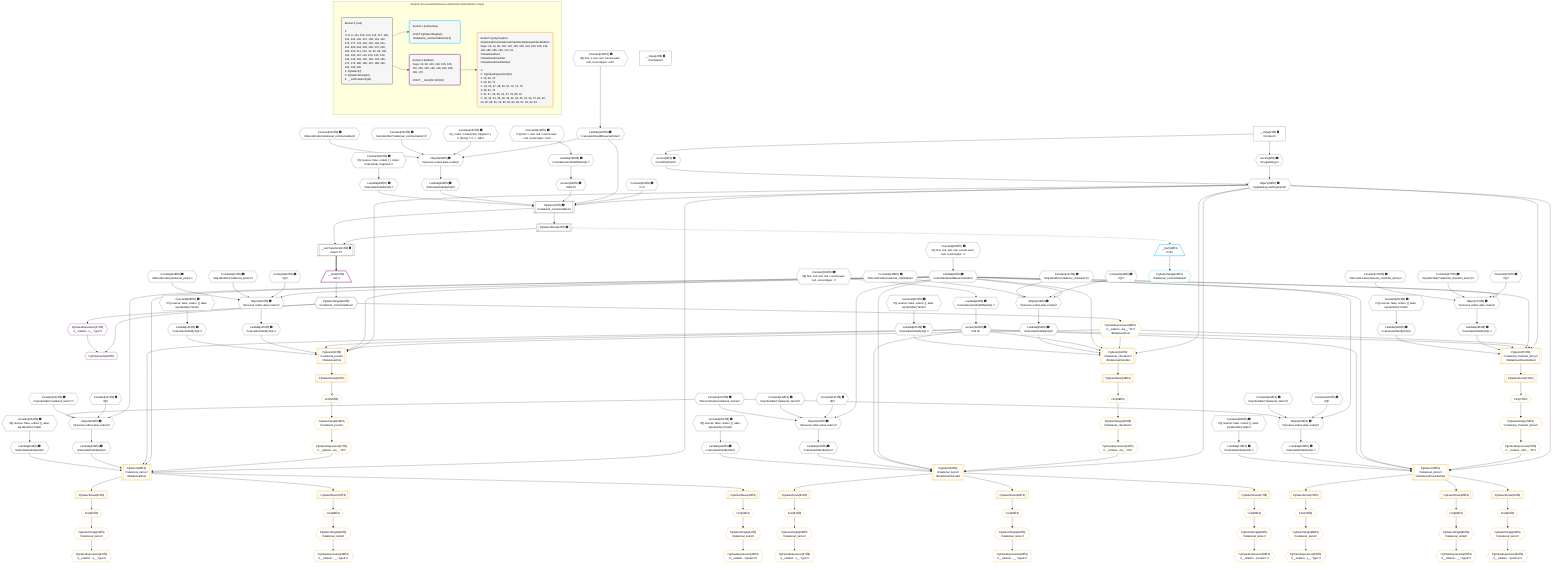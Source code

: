 %%{init: {'themeVariables': { 'fontSize': '12px'}}}%%
graph TD
    classDef path fill:#eee,stroke:#000,color:#000
    classDef plan fill:#fff,stroke-width:1px,color:#000
    classDef itemplan fill:#fff,stroke-width:2px,color:#000
    classDef unbatchedplan fill:#dff,stroke-width:1px,color:#000
    classDef sideeffectplan fill:#fcc,stroke-width:2px,color:#000
    classDef bucket fill:#f6f6f6,color:#000,stroke-width:2px,text-align:left


    %% plan dependencies
    PgSelect7[["PgSelect[7∈0] ➊<br />ᐸrelational_commentablesᐳ"]]:::plan
    Object10{{"Object[10∈0] ➊<br />ᐸ{pgSettings,withPgClient}ᐳ"}}:::plan
    Constant201{{"Constant[201∈0] ➊<br />ᐸ1ᐳ"}}:::plan
    Lambda187{{"Lambda[187∈0] ➊<br />ᐸcalculateShouldReverseOrderᐳ"}}:::plan
    Access190{{"Access[190∈0] ➊<br />ᐸ189.0ᐳ"}}:::plan
    Lambda195{{"Lambda[195∈0] ➊<br />ᐸcalculateOrderBySQLᐳ"}}:::plan
    Lambda200{{"Lambda[200∈0] ➊<br />ᐸcalculateOrderBySQLᐳ"}}:::plan
    Object10 & Constant201 & Lambda187 & Access190 & Lambda195 & Lambda200 --> PgSelect7
    Object104{{"Object[104∈0] ➊<br />ᐸ{reverse,orders,alias,codec}ᐳ"}}:::plan
    Lambda96{{"Lambda[96∈0] ➊<br />ᐸcalculateShouldReverseOrderᐳ"}}:::plan
    Constant101{{"Constant[101∈0] ➊<br />ᐸ[]ᐳ"}}:::plan
    Constant102{{"Constant[102∈0] ➊<br />ᐸsql.identifier(”relational_items”)ᐳ"}}:::plan
    Constant103{{"Constant[103∈0] ➊<br />ᐸRecordCodec(relational_items)ᐳ"}}:::plan
    Lambda96 & Constant101 & Constant102 & Constant103 --> Object104
    Object119{{"Object[119∈0] ➊<br />ᐸ{reverse,orders,alias,codec}ᐳ"}}:::plan
    Constant116{{"Constant[116∈0] ➊<br />ᐸ[]ᐳ"}}:::plan
    Constant117{{"Constant[117∈0] ➊<br />ᐸsql.identifier(”relational_posts”)ᐳ"}}:::plan
    Constant118{{"Constant[118∈0] ➊<br />ᐸRecordCodec(relational_posts)ᐳ"}}:::plan
    Lambda96 & Constant116 & Constant117 & Constant118 --> Object119
    Object134{{"Object[134∈0] ➊<br />ᐸ{reverse,orders,alias,codec}ᐳ"}}:::plan
    Constant131{{"Constant[131∈0] ➊<br />ᐸ[]ᐳ"}}:::plan
    Constant132{{"Constant[132∈0] ➊<br />ᐸsql.identifier(”relational_items”)ᐳ"}}:::plan
    Lambda96 & Constant131 & Constant132 & Constant103 --> Object134
    Object149{{"Object[149∈0] ➊<br />ᐸ{reverse,orders,alias,codec}ᐳ"}}:::plan
    Constant146{{"Constant[146∈0] ➊<br />ᐸ[]ᐳ"}}:::plan
    Constant147{{"Constant[147∈0] ➊<br />ᐸsql.identifier(”relational_checklists”)ᐳ"}}:::plan
    Constant148{{"Constant[148∈0] ➊<br />ᐸRecordCodec(relational_checklists)ᐳ"}}:::plan
    Lambda96 & Constant146 & Constant147 & Constant148 --> Object149
    Object164{{"Object[164∈0] ➊<br />ᐸ{reverse,orders,alias,codec}ᐳ"}}:::plan
    Constant161{{"Constant[161∈0] ➊<br />ᐸ[]ᐳ"}}:::plan
    Constant162{{"Constant[162∈0] ➊<br />ᐸsql.identifier(”relational_items”)ᐳ"}}:::plan
    Lambda96 & Constant161 & Constant162 & Constant103 --> Object164
    Object179{{"Object[179∈0] ➊<br />ᐸ{reverse,orders,alias,codec}ᐳ"}}:::plan
    Constant176{{"Constant[176∈0] ➊<br />ᐸ[]ᐳ"}}:::plan
    Constant177{{"Constant[177∈0] ➊<br />ᐸsql.identifier(”relational_checklist_items”)ᐳ"}}:::plan
    Constant178{{"Constant[178∈0] ➊<br />ᐸRecordCodec(relational_checklist_items)ᐳ"}}:::plan
    Lambda96 & Constant176 & Constant177 & Constant178 --> Object179
    Object194{{"Object[194∈0] ➊<br />ᐸ{reverse,orders,alias,codec}ᐳ"}}:::plan
    Constant191{{"Constant[191∈0] ➊<br />ᐸ[ { codec: Codec(int4), fragment: { n: [Array], f: 0, c: 198ᐳ"}}:::plan
    Constant192{{"Constant[192∈0] ➊<br />ᐸsql.identifier(”relational_commentables”)ᐳ"}}:::plan
    Constant193{{"Constant[193∈0] ➊<br />ᐸRecordCodec(relational_commentables)ᐳ"}}:::plan
    Lambda187 & Constant191 & Constant192 & Constant193 --> Object194
    Access8{{"Access[8∈0] ➊<br />ᐸ2.pgSettingsᐳ"}}:::plan
    Access9{{"Access[9∈0] ➊<br />ᐸ2.withPgClientᐳ"}}:::plan
    Access8 & Access9 --> Object10
    __ListTransform11[["__ListTransform[11∈0] ➊<br />ᐸeach:7ᐳ"]]:::plan
    PgSelectRows12[["PgSelectRows[12∈0] ➊"]]:::plan
    PgSelectRows12 & PgSelect7 --> __ListTransform11
    __Value2["__Value[2∈0] ➊<br />ᐸcontextᐳ"]:::plan
    __Value2 --> Access8
    __Value2 --> Access9
    PgSelect7 --> PgSelectRows12
    Constant202{{"Constant[202∈0] ➊<br />ᐸ§{ first: null, last: null, cursorLower: null, cursorUpper: ᐳ"}}:::plan
    Constant202 --> Lambda96
    Lambda99{{"Lambda[99∈0] ➊<br />ᐸcalculateLimitAndOffsetSQLᐳ"}}:::plan
    Constant203{{"Constant[203∈0] ➊<br />ᐸ§{ first: null, last: null, cursorLower: null, cursorUpper: ᐳ"}}:::plan
    Constant203 --> Lambda99
    Access100{{"Access[100∈0] ➊<br />ᐸ99.0ᐳ"}}:::plan
    Lambda99 --> Access100
    Lambda105{{"Lambda[105∈0] ➊<br />ᐸcalculateOrderBySQLᐳ"}}:::plan
    Object104 --> Lambda105
    Lambda110{{"Lambda[110∈0] ➊<br />ᐸcalculateOrderBySQLᐳ"}}:::plan
    Constant204{{"Constant[204∈0] ➊<br />ᐸ§{ reverse: false, orders: [], alias: sql.identifier(”relatiᐳ"}}:::plan
    Constant204 --> Lambda110
    Lambda120{{"Lambda[120∈0] ➊<br />ᐸcalculateOrderBySQLᐳ"}}:::plan
    Object119 --> Lambda120
    Lambda125{{"Lambda[125∈0] ➊<br />ᐸcalculateOrderBySQLᐳ"}}:::plan
    Constant205{{"Constant[205∈0] ➊<br />ᐸ§{ reverse: false, orders: [], alias: sql.identifier(”relatiᐳ"}}:::plan
    Constant205 --> Lambda125
    Lambda135{{"Lambda[135∈0] ➊<br />ᐸcalculateOrderBySQLᐳ"}}:::plan
    Object134 --> Lambda135
    Lambda140{{"Lambda[140∈0] ➊<br />ᐸcalculateOrderBySQLᐳ"}}:::plan
    Constant206{{"Constant[206∈0] ➊<br />ᐸ§{ reverse: false, orders: [], alias: sql.identifier(”relatiᐳ"}}:::plan
    Constant206 --> Lambda140
    Lambda150{{"Lambda[150∈0] ➊<br />ᐸcalculateOrderBySQLᐳ"}}:::plan
    Object149 --> Lambda150
    Lambda155{{"Lambda[155∈0] ➊<br />ᐸcalculateOrderBySQLᐳ"}}:::plan
    Constant207{{"Constant[207∈0] ➊<br />ᐸ§{ reverse: false, orders: [], alias: sql.identifier(”relatiᐳ"}}:::plan
    Constant207 --> Lambda155
    Lambda165{{"Lambda[165∈0] ➊<br />ᐸcalculateOrderBySQLᐳ"}}:::plan
    Object164 --> Lambda165
    Lambda170{{"Lambda[170∈0] ➊<br />ᐸcalculateOrderBySQLᐳ"}}:::plan
    Constant208{{"Constant[208∈0] ➊<br />ᐸ§{ reverse: false, orders: [], alias: sql.identifier(”relatiᐳ"}}:::plan
    Constant208 --> Lambda170
    Lambda180{{"Lambda[180∈0] ➊<br />ᐸcalculateOrderBySQLᐳ"}}:::plan
    Object179 --> Lambda180
    Lambda185{{"Lambda[185∈0] ➊<br />ᐸcalculateOrderBySQLᐳ"}}:::plan
    Constant209{{"Constant[209∈0] ➊<br />ᐸ§{ reverse: false, orders: [], alias: sql.identifier(”relatiᐳ"}}:::plan
    Constant209 --> Lambda185
    Constant211{{"Constant[211∈0] ➊<br />ᐸ§{ first: 1, last: null, cursorLower: null, cursorUpper: nulᐳ"}}:::plan
    Constant211 --> Lambda187
    Lambda189{{"Lambda[189∈0] ➊<br />ᐸcalculateLimitAndOffsetSQLᐳ"}}:::plan
    Constant212{{"Constant[212∈0] ➊<br />ᐸ§{ first: 1, last: null, cursorLower: null, cursorUpper: nulᐳ"}}:::plan
    Constant212 --> Lambda189
    Lambda189 --> Access190
    Object194 --> Lambda195
    Constant210{{"Constant[210∈0] ➊<br />ᐸ§{ reverse: false, orders: [ { codec: Codec(int4), fragment:ᐳ"}}:::plan
    Constant210 --> Lambda200
    __Value4["__Value[4∈0] ➊<br />ᐸrootValueᐳ"]:::plan
    __Item13[/"__Item[13∈1]<br />ᐸ12ᐳ"\]:::itemplan
    PgSelectRows12 -.-> __Item13
    PgSelectSingle14{{"PgSelectSingle[14∈1]<br />ᐸrelational_commentablesᐳ"}}:::plan
    __Item13 --> PgSelectSingle14
    PgPolymorphic18{{"PgPolymorphic[18∈2]"}}:::plan
    PgSelectSingle16{{"PgSelectSingle[16∈2]<br />ᐸrelational_commentablesᐳ"}}:::plan
    PgClassExpression17{{"PgClassExpression[17∈2]<br />ᐸ__relation...s__.”type”ᐳ"}}:::plan
    PgSelectSingle16 & PgClassExpression17 --> PgPolymorphic18
    __Item15[/"__Item[15∈2]<br />ᐸ11ᐳ"\]:::itemplan
    __ListTransform11 ==> __Item15
    __Item15 --> PgSelectSingle16
    PgSelectSingle16 --> PgClassExpression17
    PgSelect20[["PgSelect[20∈3]<br />ᐸrelational_postsᐳ<br />ᐳRelationalPost"]]:::plan
    PgClassExpression19{{"PgClassExpression[19∈3]<br />ᐸ__relation...les__.”id”ᐳ<br />ᐳRelationalPost"}}:::plan
    Object10 & PgClassExpression19 & Lambda96 & Access100 & Lambda120 & Lambda125 --> PgSelect20
    PgSelect28[["PgSelect[28∈3]<br />ᐸrelational_itemsᐳ<br />ᐳRelationalPost"]]:::plan
    PgClassExpression27{{"PgClassExpression[27∈3]<br />ᐸ__relation...sts__.”id”ᐳ"}}:::plan
    Object10 & PgClassExpression27 & Lambda96 & Access100 & Lambda105 & Lambda110 --> PgSelect28
    PgSelect46[["PgSelect[46∈3]<br />ᐸrelational_checklistsᐳ<br />ᐳRelationalChecklist"]]:::plan
    Object10 & PgClassExpression19 & Lambda96 & Access100 & Lambda150 & Lambda155 --> PgSelect46
    PgSelect52[["PgSelect[52∈3]<br />ᐸrelational_itemsᐳ<br />ᐳRelationalChecklist"]]:::plan
    PgClassExpression51{{"PgClassExpression[51∈3]<br />ᐸ__relation...sts__.”id”ᐳ"}}:::plan
    Object10 & PgClassExpression51 & Lambda96 & Access100 & Lambda135 & Lambda140 --> PgSelect52
    PgSelect70[["PgSelect[70∈3]<br />ᐸrelational_checklist_itemsᐳ<br />ᐳRelationalChecklistItem"]]:::plan
    Object10 & PgClassExpression19 & Lambda96 & Access100 & Lambda180 & Lambda185 --> PgSelect70
    PgSelect76[["PgSelect[76∈3]<br />ᐸrelational_itemsᐳ<br />ᐳRelationalChecklistItem"]]:::plan
    PgClassExpression75{{"PgClassExpression[75∈3]<br />ᐸ__relation...ems__.”id”ᐳ"}}:::plan
    Object10 & PgClassExpression75 & Lambda96 & Access100 & Lambda165 & Lambda170 --> PgSelect76
    PgSelectSingle16 --> PgClassExpression19
    First24{{"First[24∈3]"}}:::plan
    PgSelectRows25[["PgSelectRows[25∈3]"]]:::plan
    PgSelectRows25 --> First24
    PgSelect20 --> PgSelectRows25
    PgSelectSingle26{{"PgSelectSingle[26∈3]<br />ᐸrelational_postsᐳ"}}:::plan
    First24 --> PgSelectSingle26
    PgSelectSingle26 --> PgClassExpression27
    First30{{"First[30∈3]"}}:::plan
    PgSelectRows31[["PgSelectRows[31∈3]"]]:::plan
    PgSelectRows31 --> First30
    PgSelect28 --> PgSelectRows31
    PgSelectSingle32{{"PgSelectSingle[32∈3]<br />ᐸrelational_itemsᐳ"}}:::plan
    First30 --> PgSelectSingle32
    PgClassExpression33{{"PgClassExpression[33∈3]<br />ᐸ__relation...s__.”type”ᐳ"}}:::plan
    PgSelectSingle32 --> PgClassExpression33
    First36{{"First[36∈3]"}}:::plan
    PgSelectRows37[["PgSelectRows[37∈3]"]]:::plan
    PgSelectRows37 --> First36
    PgSelect28 --> PgSelectRows37
    PgSelectSingle38{{"PgSelectSingle[38∈3]<br />ᐸrelational_itemsᐳ"}}:::plan
    First36 --> PgSelectSingle38
    PgClassExpression39{{"PgClassExpression[39∈3]<br />ᐸ__relation...__.”type2”ᐳ"}}:::plan
    PgSelectSingle38 --> PgClassExpression39
    First42{{"First[42∈3]"}}:::plan
    PgSelectRows43[["PgSelectRows[43∈3]"]]:::plan
    PgSelectRows43 --> First42
    PgSelect28 --> PgSelectRows43
    PgSelectSingle44{{"PgSelectSingle[44∈3]<br />ᐸrelational_itemsᐳ"}}:::plan
    First42 --> PgSelectSingle44
    PgClassExpression45{{"PgClassExpression[45∈3]<br />ᐸ__relation...”position”ᐳ"}}:::plan
    PgSelectSingle44 --> PgClassExpression45
    First48{{"First[48∈3]"}}:::plan
    PgSelectRows49[["PgSelectRows[49∈3]"]]:::plan
    PgSelectRows49 --> First48
    PgSelect46 --> PgSelectRows49
    PgSelectSingle50{{"PgSelectSingle[50∈3]<br />ᐸrelational_checklistsᐳ"}}:::plan
    First48 --> PgSelectSingle50
    PgSelectSingle50 --> PgClassExpression51
    First54{{"First[54∈3]"}}:::plan
    PgSelectRows55[["PgSelectRows[55∈3]"]]:::plan
    PgSelectRows55 --> First54
    PgSelect52 --> PgSelectRows55
    PgSelectSingle56{{"PgSelectSingle[56∈3]<br />ᐸrelational_itemsᐳ"}}:::plan
    First54 --> PgSelectSingle56
    PgClassExpression57{{"PgClassExpression[57∈3]<br />ᐸ__relation...s__.”type”ᐳ"}}:::plan
    PgSelectSingle56 --> PgClassExpression57
    First60{{"First[60∈3]"}}:::plan
    PgSelectRows61[["PgSelectRows[61∈3]"]]:::plan
    PgSelectRows61 --> First60
    PgSelect52 --> PgSelectRows61
    PgSelectSingle62{{"PgSelectSingle[62∈3]<br />ᐸrelational_itemsᐳ"}}:::plan
    First60 --> PgSelectSingle62
    PgClassExpression63{{"PgClassExpression[63∈3]<br />ᐸ__relation...__.”type2”ᐳ"}}:::plan
    PgSelectSingle62 --> PgClassExpression63
    First66{{"First[66∈3]"}}:::plan
    PgSelectRows67[["PgSelectRows[67∈3]"]]:::plan
    PgSelectRows67 --> First66
    PgSelect52 --> PgSelectRows67
    PgSelectSingle68{{"PgSelectSingle[68∈3]<br />ᐸrelational_itemsᐳ"}}:::plan
    First66 --> PgSelectSingle68
    PgClassExpression69{{"PgClassExpression[69∈3]<br />ᐸ__relation...”position”ᐳ"}}:::plan
    PgSelectSingle68 --> PgClassExpression69
    First72{{"First[72∈3]"}}:::plan
    PgSelectRows73[["PgSelectRows[73∈3]"]]:::plan
    PgSelectRows73 --> First72
    PgSelect70 --> PgSelectRows73
    PgSelectSingle74{{"PgSelectSingle[74∈3]<br />ᐸrelational_checklist_itemsᐳ"}}:::plan
    First72 --> PgSelectSingle74
    PgSelectSingle74 --> PgClassExpression75
    First78{{"First[78∈3]"}}:::plan
    PgSelectRows79[["PgSelectRows[79∈3]"]]:::plan
    PgSelectRows79 --> First78
    PgSelect76 --> PgSelectRows79
    PgSelectSingle80{{"PgSelectSingle[80∈3]<br />ᐸrelational_itemsᐳ"}}:::plan
    First78 --> PgSelectSingle80
    PgClassExpression81{{"PgClassExpression[81∈3]<br />ᐸ__relation...s__.”type”ᐳ"}}:::plan
    PgSelectSingle80 --> PgClassExpression81
    First84{{"First[84∈3]"}}:::plan
    PgSelectRows85[["PgSelectRows[85∈3]"]]:::plan
    PgSelectRows85 --> First84
    PgSelect76 --> PgSelectRows85
    PgSelectSingle86{{"PgSelectSingle[86∈3]<br />ᐸrelational_itemsᐳ"}}:::plan
    First84 --> PgSelectSingle86
    PgClassExpression87{{"PgClassExpression[87∈3]<br />ᐸ__relation...__.”type2”ᐳ"}}:::plan
    PgSelectSingle86 --> PgClassExpression87
    First90{{"First[90∈3]"}}:::plan
    PgSelectRows91[["PgSelectRows[91∈3]"]]:::plan
    PgSelectRows91 --> First90
    PgSelect76 --> PgSelectRows91
    PgSelectSingle92{{"PgSelectSingle[92∈3]<br />ᐸrelational_itemsᐳ"}}:::plan
    First90 --> PgSelectSingle92
    PgClassExpression93{{"PgClassExpression[93∈3]<br />ᐸ__relation...”position”ᐳ"}}:::plan
    PgSelectSingle92 --> PgClassExpression93

    %% define steps

    subgraph "Buckets for queries/interfaces-relational/commentables-simple"
    Bucket0("Bucket 0 (root)<br /><br />1: <br />ᐳ: 8, 9, 101, 102, 103, 116, 117, 118, 131, 132, 146, 147, 148, 161, 162, 176, 177, 178, 191, 192, 193, 201, 202, 203, 204, 205, 206, 207, 208, 209, 210, 211, 212, 10, 96, 99, 100, 104, 105, 110, 119, 120, 125, 134, 135, 140, 149, 150, 155, 164, 165, 170, 179, 180, 185, 187, 189, 190, 194, 195, 200<br />2: PgSelect[7]<br />3: PgSelectRows[12]<br />4: __ListTransform[11]"):::bucket
    classDef bucket0 stroke:#696969
    class Bucket0,__Value2,__Value4,PgSelect7,Access8,Access9,Object10,__ListTransform11,PgSelectRows12,Lambda96,Lambda99,Access100,Constant101,Constant102,Constant103,Object104,Lambda105,Lambda110,Constant116,Constant117,Constant118,Object119,Lambda120,Lambda125,Constant131,Constant132,Object134,Lambda135,Lambda140,Constant146,Constant147,Constant148,Object149,Lambda150,Lambda155,Constant161,Constant162,Object164,Lambda165,Lambda170,Constant176,Constant177,Constant178,Object179,Lambda180,Lambda185,Lambda187,Lambda189,Access190,Constant191,Constant192,Constant193,Object194,Lambda195,Lambda200,Constant201,Constant202,Constant203,Constant204,Constant205,Constant206,Constant207,Constant208,Constant209,Constant210,Constant211,Constant212 bucket0
    Bucket1("Bucket 1 (subroutine)<br /><br />ROOT PgSelectSingle{1}ᐸrelational_commentablesᐳ[14]"):::bucket
    classDef bucket1 stroke:#00bfff
    class Bucket1,__Item13,PgSelectSingle14 bucket1
    Bucket2("Bucket 2 (listItem)<br />Deps: 10, 96, 100, 120, 125, 105, 110, 150, 155, 135, 140, 180, 185, 165, 170<br /><br />ROOT __Item{2}ᐸ11ᐳ[15]"):::bucket
    classDef bucket2 stroke:#7f007f
    class Bucket2,__Item15,PgSelectSingle16,PgClassExpression17,PgPolymorphic18 bucket2
    Bucket3("Bucket 3 (polymorphic)<br />RelationalPost,RelationalChecklist,RelationalChecklistItem<br />Deps: 16, 10, 96, 100, 120, 125, 105, 110, 150, 155, 135, 140, 180, 185, 165, 170, 18<br />ᐳRelationalPost<br />ᐳRelationalChecklist<br />ᐳRelationalChecklistItem<br /><br />1: <br />ᐳ: PgClassExpression[19]<br />2: 20, 46, 70<br />3: 25, 49, 73<br />ᐳ: 24, 26, 27, 48, 50, 51, 72, 74, 75<br />4: 28, 52, 76<br />5: 31, 37, 43, 55, 61, 67, 79, 85, 91<br />ᐳ: 30, 32, 33, 36, 38, 39, 42, 44, 45, 54, 56, 57, 60, 62, 63, 66, 68, 69, 78, 80, 81, 84, 86, 87, 90, 92, 93"):::bucket
    classDef bucket3 stroke:#ffa500
    class Bucket3,PgClassExpression19,PgSelect20,First24,PgSelectRows25,PgSelectSingle26,PgClassExpression27,PgSelect28,First30,PgSelectRows31,PgSelectSingle32,PgClassExpression33,First36,PgSelectRows37,PgSelectSingle38,PgClassExpression39,First42,PgSelectRows43,PgSelectSingle44,PgClassExpression45,PgSelect46,First48,PgSelectRows49,PgSelectSingle50,PgClassExpression51,PgSelect52,First54,PgSelectRows55,PgSelectSingle56,PgClassExpression57,First60,PgSelectRows61,PgSelectSingle62,PgClassExpression63,First66,PgSelectRows67,PgSelectSingle68,PgClassExpression69,PgSelect70,First72,PgSelectRows73,PgSelectSingle74,PgClassExpression75,PgSelect76,First78,PgSelectRows79,PgSelectSingle80,PgClassExpression81,First84,PgSelectRows85,PgSelectSingle86,PgClassExpression87,First90,PgSelectRows91,PgSelectSingle92,PgClassExpression93 bucket3
    Bucket0 --> Bucket1 & Bucket2
    Bucket2 --> Bucket3
    end